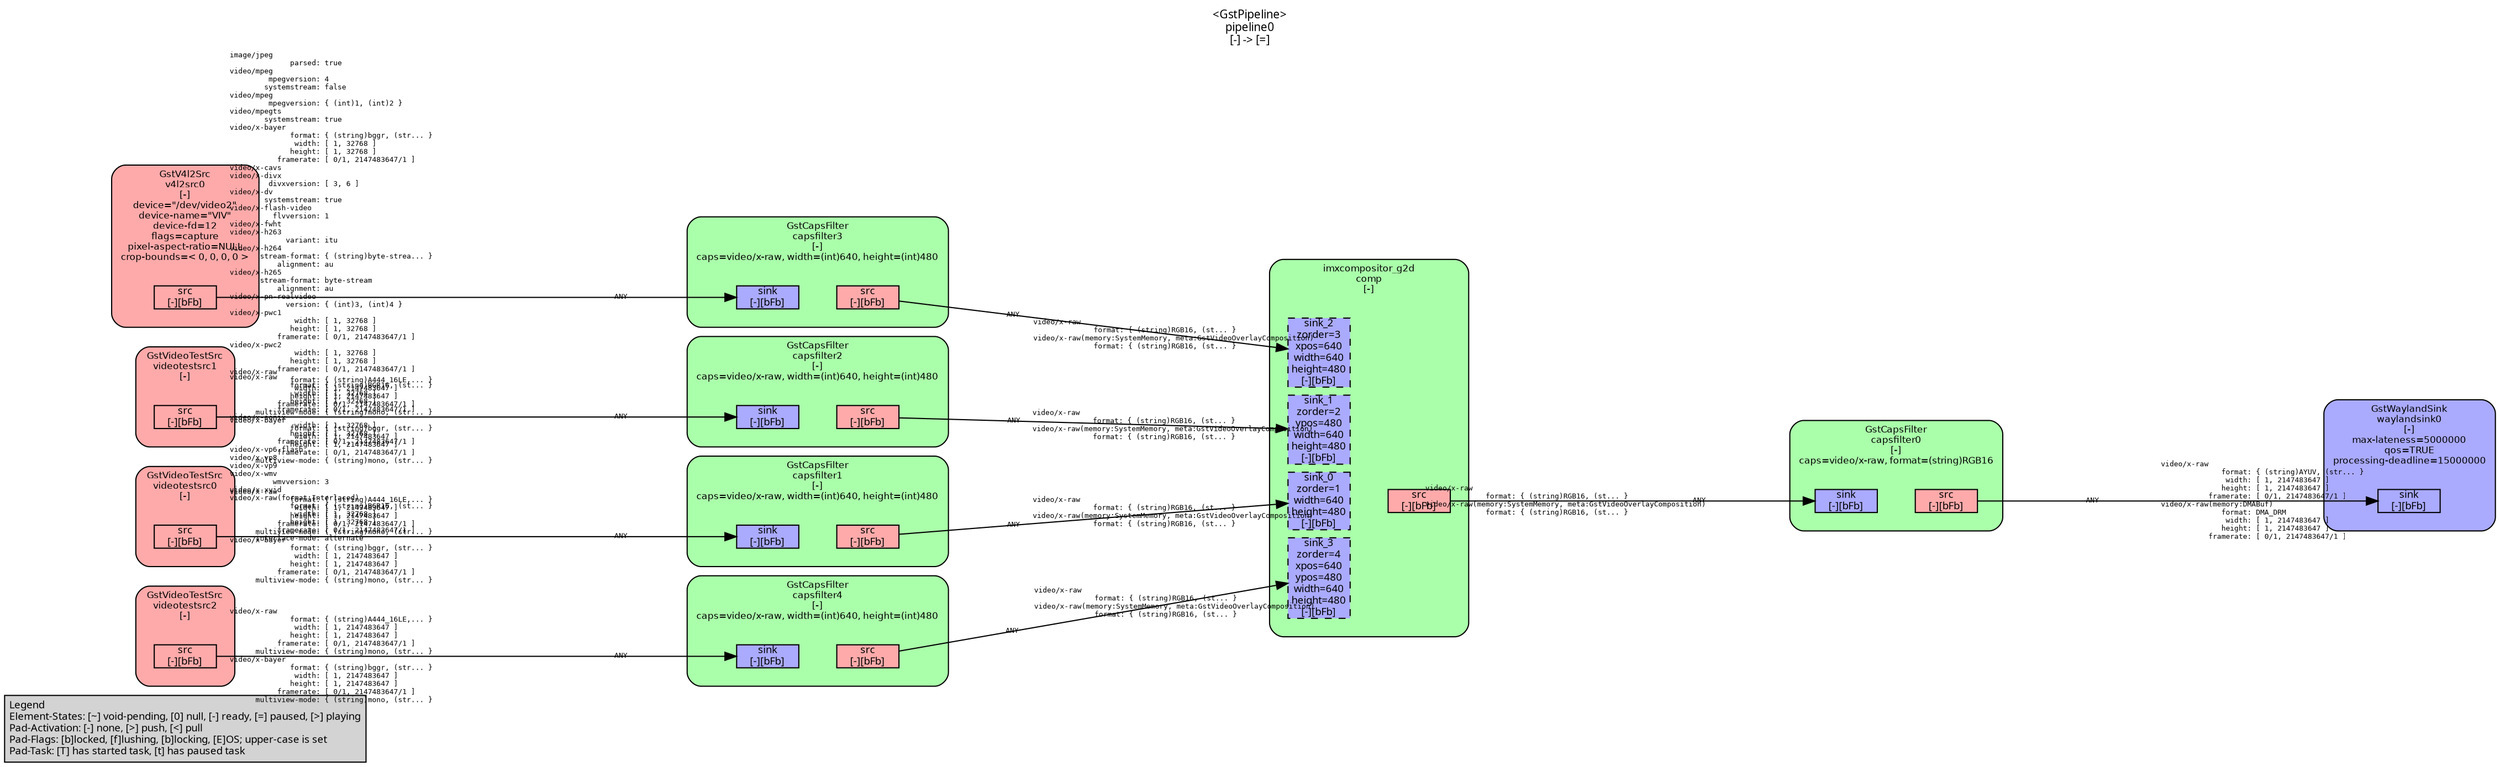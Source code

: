 digraph pipeline {
  rankdir=LR;
  fontname="sans";
  fontsize="10";
  labelloc=t;
  nodesep=.1;
  ranksep=.2;
  label="<GstPipeline>\npipeline0\n[-] -> [=]";
  node [style="filled,rounded", shape=box, fontsize="9", fontname="sans", margin="0.0,0.0"];
  edge [labelfontsize="6", fontsize="9", fontname="monospace"];
  
  legend [
    pos="0,0!",
    margin="0.05,0.05",
    style="filled",
    label="Legend\lElement-States: [~] void-pending, [0] null, [-] ready, [=] paused, [>] playing\lPad-Activation: [-] none, [>] push, [<] pull\lPad-Flags: [b]locked, [f]lushing, [b]locking, [E]OS; upper-case is set\lPad-Task: [T] has started task, [t] has paused task\l",
  ];
  subgraph cluster_capsfilter4_0xaaaaca696280 {
    fontname="Bitstream Vera Sans";
    fontsize="8";
    style="filled,rounded";
    color=black;
    label="GstCapsFilter\ncapsfilter4\n[-]\ncaps=video/x-raw, width=(int)640, height=(int)480";
    subgraph cluster_capsfilter4_0xaaaaca696280_sink {
      label="";
      style="invis";
      capsfilter4_0xaaaaca696280_sink_0xaaaaca696530 [color=black, fillcolor="#aaaaff", label="sink\n[-][bFb]", height="0.2", style="filled,solid"];
    }

    subgraph cluster_capsfilter4_0xaaaaca696280_src {
      label="";
      style="invis";
      capsfilter4_0xaaaaca696280_src_0xaaaaca696ba0 [color=black, fillcolor="#ffaaaa", label="src\n[-][bFb]", height="0.2", style="filled,solid"];
    }

    capsfilter4_0xaaaaca696280_sink_0xaaaaca696530 -> capsfilter4_0xaaaaca696280_src_0xaaaaca696ba0 [style="invis"];
    fillcolor="#aaffaa";
  }

  capsfilter4_0xaaaaca696280_src_0xaaaaca696ba0 -> comp_0xaaaaca4ea540_sink_3_0xaaaaca6d1af0 [labeldistance="10", labelangle="0", label="                                                  ", taillabel="ANY", headlabel="video/x-raw\l              format: { (string)RGB16, (st... }\lvideo/x-raw(memory:SystemMemory, meta:GstVideoOverlayComposition)\l              format: { (string)RGB16, (st... }\l"]
  subgraph cluster_capsfilter3_0xaaaaca6d0590 {
    fontname="Bitstream Vera Sans";
    fontsize="8";
    style="filled,rounded";
    color=black;
    label="GstCapsFilter\ncapsfilter3\n[-]\ncaps=video/x-raw, width=(int)640, height=(int)480";
    subgraph cluster_capsfilter3_0xaaaaca6d0590_sink {
      label="";
      style="invis";
      capsfilter3_0xaaaaca6d0590_sink_0xaaaaca695b30 [color=black, fillcolor="#aaaaff", label="sink\n[-][bFb]", height="0.2", style="filled,solid"];
    }

    subgraph cluster_capsfilter3_0xaaaaca6d0590_src {
      label="";
      style="invis";
      capsfilter3_0xaaaaca6d0590_src_0xaaaaca695e90 [color=black, fillcolor="#ffaaaa", label="src\n[-][bFb]", height="0.2", style="filled,solid"];
    }

    capsfilter3_0xaaaaca6d0590_sink_0xaaaaca695b30 -> capsfilter3_0xaaaaca6d0590_src_0xaaaaca695e90 [style="invis"];
    fillcolor="#aaffaa";
  }

  capsfilter3_0xaaaaca6d0590_src_0xaaaaca695e90 -> comp_0xaaaaca4ea540_sink_2_0xaaaaca6d1020 [labeldistance="10", labelangle="0", label="                                                  ", taillabel="ANY", headlabel="video/x-raw\l              format: { (string)RGB16, (st... }\lvideo/x-raw(memory:SystemMemory, meta:GstVideoOverlayComposition)\l              format: { (string)RGB16, (st... }\l"]
  subgraph cluster_capsfilter2_0xaaaaca697130 {
    fontname="Bitstream Vera Sans";
    fontsize="8";
    style="filled,rounded";
    color=black;
    label="GstCapsFilter\ncapsfilter2\n[-]\ncaps=video/x-raw, width=(int)640, height=(int)480";
    subgraph cluster_capsfilter2_0xaaaaca697130_sink {
      label="";
      style="invis";
      capsfilter2_0xaaaaca697130_sink_0xaaaaca697470 [color=black, fillcolor="#aaaaff", label="sink\n[-][bFb]", height="0.2", style="filled,solid"];
    }

    subgraph cluster_capsfilter2_0xaaaaca697130_src {
      label="";
      style="invis";
      capsfilter2_0xaaaaca697130_src_0xaaaaca6957d0 [color=black, fillcolor="#ffaaaa", label="src\n[-][bFb]", height="0.2", style="filled,solid"];
    }

    capsfilter2_0xaaaaca697130_sink_0xaaaaca697470 -> capsfilter2_0xaaaaca697130_src_0xaaaaca6957d0 [style="invis"];
    fillcolor="#aaffaa";
  }

  capsfilter2_0xaaaaca697130_src_0xaaaaca6957d0 -> comp_0xaaaaca4ea540_sink_1_0xaaaaca697e80 [labeldistance="10", labelangle="0", label="                                                  ", taillabel="ANY", headlabel="video/x-raw\l              format: { (string)RGB16, (st... }\lvideo/x-raw(memory:SystemMemory, meta:GstVideoOverlayComposition)\l              format: { (string)RGB16, (st... }\l"]
  subgraph cluster_capsfilter1_0xaaaaca687540 {
    fontname="Bitstream Vera Sans";
    fontsize="8";
    style="filled,rounded";
    color=black;
    label="GstCapsFilter\ncapsfilter1\n[-]\ncaps=video/x-raw, width=(int)640, height=(int)480";
    subgraph cluster_capsfilter1_0xaaaaca687540_sink {
      label="";
      style="invis";
      capsfilter1_0xaaaaca687540_sink_0xaaaaca606010 [color=black, fillcolor="#aaaaff", label="sink\n[-][bFb]", height="0.2", style="filled,solid"];
    }

    subgraph cluster_capsfilter1_0xaaaaca687540_src {
      label="";
      style="invis";
      capsfilter1_0xaaaaca687540_src_0xaaaaca6bec80 [color=black, fillcolor="#ffaaaa", label="src\n[-][bFb]", height="0.2", style="filled,solid"];
    }

    capsfilter1_0xaaaaca687540_sink_0xaaaaca606010 -> capsfilter1_0xaaaaca687540_src_0xaaaaca6bec80 [style="invis"];
    fillcolor="#aaffaa";
  }

  capsfilter1_0xaaaaca687540_src_0xaaaaca6bec80 -> comp_0xaaaaca4ea540_sink_0_0xaaaaca2b23b0 [labeldistance="10", labelangle="0", label="                                                  ", taillabel="ANY", headlabel="video/x-raw\l              format: { (string)RGB16, (st... }\lvideo/x-raw(memory:SystemMemory, meta:GstVideoOverlayComposition)\l              format: { (string)RGB16, (st... }\l"]
  subgraph cluster_capsfilter0_0xaaaaca687d10 {
    fontname="Bitstream Vera Sans";
    fontsize="8";
    style="filled,rounded";
    color=black;
    label="GstCapsFilter\ncapsfilter0\n[-]\ncaps=video/x-raw, format=(string)RGB16";
    subgraph cluster_capsfilter0_0xaaaaca687d10_sink {
      label="";
      style="invis";
      capsfilter0_0xaaaaca687d10_sink_0xaaaaca691ad0 [color=black, fillcolor="#aaaaff", label="sink\n[-][bFb]", height="0.2", style="filled,solid"];
    }

    subgraph cluster_capsfilter0_0xaaaaca687d10_src {
      label="";
      style="invis";
      capsfilter0_0xaaaaca687d10_src_0xaaaaca6c5220 [color=black, fillcolor="#ffaaaa", label="src\n[-][bFb]", height="0.2", style="filled,solid"];
    }

    capsfilter0_0xaaaaca687d10_sink_0xaaaaca691ad0 -> capsfilter0_0xaaaaca687d10_src_0xaaaaca6c5220 [style="invis"];
    fillcolor="#aaffaa";
  }

  capsfilter0_0xaaaaca687d10_src_0xaaaaca6c5220 -> waylandsink0_0xaaaaca65d3e0_sink_0xaaaaca65d910 [labeldistance="10", labelangle="0", label="                                                  ", taillabel="ANY", headlabel="video/x-raw\l              format: { (string)AYUV, (str... }\l               width: [ 1, 2147483647 ]\l              height: [ 1, 2147483647 ]\l           framerate: [ 0/1, 2147483647/1 ]\lvideo/x-raw(memory:DMABuf)\l              format: DMA_DRM\l               width: [ 1, 2147483647 ]\l              height: [ 1, 2147483647 ]\l           framerate: [ 0/1, 2147483647/1 ]\l"]
  subgraph cluster_videotestsrc2_0xaaaaca6c0ab0 {
    fontname="Bitstream Vera Sans";
    fontsize="8";
    style="filled,rounded";
    color=black;
    label="GstVideoTestSrc\nvideotestsrc2\n[-]";
    subgraph cluster_videotestsrc2_0xaaaaca6c0ab0_src {
      label="";
      style="invis";
      videotestsrc2_0xaaaaca6c0ab0_src_0xaaaaca6ce050 [color=black, fillcolor="#ffaaaa", label="src\n[-][bFb]", height="0.2", style="filled,solid"];
    }

    fillcolor="#ffaaaa";
  }

  videotestsrc2_0xaaaaca6c0ab0_src_0xaaaaca6ce050 -> capsfilter4_0xaaaaca696280_sink_0xaaaaca696530 [labeldistance="10", labelangle="0", label="                                                  ", taillabel="video/x-raw\l              format: { (string)A444_16LE,... }\l               width: [ 1, 2147483647 ]\l              height: [ 1, 2147483647 ]\l           framerate: [ 0/1, 2147483647/1 ]\l      multiview-mode: { (string)mono, (str... }\lvideo/x-bayer\l              format: { (string)bggr, (str... }\l               width: [ 1, 2147483647 ]\l              height: [ 1, 2147483647 ]\l           framerate: [ 0/1, 2147483647/1 ]\l      multiview-mode: { (string)mono, (str... }\l", headlabel="ANY"]
  subgraph cluster_v4l2src0_0xaaaaca6c2cd0 {
    fontname="Bitstream Vera Sans";
    fontsize="8";
    style="filled,rounded";
    color=black;
    label="GstV4l2Src\nv4l2src0\n[-]\ndevice=\"/dev/video2\"\ndevice-name=\"VIV\"\ndevice-fd=12\nflags=capture\npixel-aspect-ratio=NULL\ncrop-bounds=< 0, 0, 0, 0 >";
    subgraph cluster_v4l2src0_0xaaaaca6c2cd0_src {
      label="";
      style="invis";
      v4l2src0_0xaaaaca6c2cd0_src_0xaaaaca68ad80 [color=black, fillcolor="#ffaaaa", label="src\n[-][bFb]", height="0.2", style="filled,solid"];
    }

    fillcolor="#ffaaaa";
  }

  v4l2src0_0xaaaaca6c2cd0_src_0xaaaaca68ad80 -> capsfilter3_0xaaaaca6d0590_sink_0xaaaaca695b30 [labeldistance="10", labelangle="0", label="                                                  ", taillabel="image/jpeg\l              parsed: true\lvideo/mpeg\l         mpegversion: 4\l        systemstream: false\lvideo/mpeg\l         mpegversion: { (int)1, (int)2 }\lvideo/mpegts\l        systemstream: true\lvideo/x-bayer\l              format: { (string)bggr, (str... }\l               width: [ 1, 32768 ]\l              height: [ 1, 32768 ]\l           framerate: [ 0/1, 2147483647/1 ]\lvideo/x-cavs\lvideo/x-divx\l         divxversion: [ 3, 6 ]\lvideo/x-dv\l        systemstream: true\lvideo/x-flash-video\l          flvversion: 1\lvideo/x-fwht\lvideo/x-h263\l             variant: itu\lvideo/x-h264\l       stream-format: { (string)byte-strea... }\l           alignment: au\lvideo/x-h265\l       stream-format: byte-stream\l           alignment: au\lvideo/x-pn-realvideo\l             version: { (int)3, (int)4 }\lvideo/x-pwc1\l               width: [ 1, 32768 ]\l              height: [ 1, 32768 ]\l           framerate: [ 0/1, 2147483647/1 ]\lvideo/x-pwc2\l               width: [ 1, 32768 ]\l              height: [ 1, 32768 ]\l           framerate: [ 0/1, 2147483647/1 ]\lvideo/x-raw\l              format: { (string)BGR16, (st... }\l               width: [ 1, 32768 ]\l              height: [ 1, 32768 ]\l           framerate: [ 0/1, 2147483647/1 ]\lvideo/x-sonix\l               width: [ 1, 32768 ]\l              height: [ 1, 32768 ]\l           framerate: [ 0/1, 2147483647/1 ]\lvideo/x-vp6-flash\lvideo/x-vp8\lvideo/x-vp9\lvideo/x-wmv\l          wmvversion: 3\lvideo/x-xvid\lvideo/x-raw(format:Interlaced)\l              format: { (string)BGR16, (st... }\l               width: [ 1, 32768 ]\l              height: [ 1, 32768 ]\l           framerate: [ 0/1, 2147483647/1 ]\l      interlace-mode: alternate\l", headlabel="ANY"]
  subgraph cluster_videotestsrc1_0xaaaaca6831c0 {
    fontname="Bitstream Vera Sans";
    fontsize="8";
    style="filled,rounded";
    color=black;
    label="GstVideoTestSrc\nvideotestsrc1\n[-]";
    subgraph cluster_videotestsrc1_0xaaaaca6831c0_src {
      label="";
      style="invis";
      videotestsrc1_0xaaaaca6831c0_src_0xaaaaca683640 [color=black, fillcolor="#ffaaaa", label="src\n[-][bFb]", height="0.2", style="filled,solid"];
    }

    fillcolor="#ffaaaa";
  }

  videotestsrc1_0xaaaaca6831c0_src_0xaaaaca683640 -> capsfilter2_0xaaaaca697130_sink_0xaaaaca697470 [labeldistance="10", labelangle="0", label="                                                  ", taillabel="video/x-raw\l              format: { (string)A444_16LE,... }\l               width: [ 1, 2147483647 ]\l              height: [ 1, 2147483647 ]\l           framerate: [ 0/1, 2147483647/1 ]\l      multiview-mode: { (string)mono, (str... }\lvideo/x-bayer\l              format: { (string)bggr, (str... }\l               width: [ 1, 2147483647 ]\l              height: [ 1, 2147483647 ]\l           framerate: [ 0/1, 2147483647/1 ]\l      multiview-mode: { (string)mono, (str... }\l", headlabel="ANY"]
  subgraph cluster_videotestsrc0_0xaaaaca3193c0 {
    fontname="Bitstream Vera Sans";
    fontsize="8";
    style="filled,rounded";
    color=black;
    label="GstVideoTestSrc\nvideotestsrc0\n[-]";
    subgraph cluster_videotestsrc0_0xaaaaca3193c0_src {
      label="";
      style="invis";
      videotestsrc0_0xaaaaca3193c0_src_0xaaaaca2b7da0 [color=black, fillcolor="#ffaaaa", label="src\n[-][bFb]", height="0.2", style="filled,solid"];
    }

    fillcolor="#ffaaaa";
  }

  videotestsrc0_0xaaaaca3193c0_src_0xaaaaca2b7da0 -> capsfilter1_0xaaaaca687540_sink_0xaaaaca606010 [labeldistance="10", labelangle="0", label="                                                  ", taillabel="video/x-raw\l              format: { (string)A444_16LE,... }\l               width: [ 1, 2147483647 ]\l              height: [ 1, 2147483647 ]\l           framerate: [ 0/1, 2147483647/1 ]\l      multiview-mode: { (string)mono, (str... }\lvideo/x-bayer\l              format: { (string)bggr, (str... }\l               width: [ 1, 2147483647 ]\l              height: [ 1, 2147483647 ]\l           framerate: [ 0/1, 2147483647/1 ]\l      multiview-mode: { (string)mono, (str... }\l", headlabel="ANY"]
  subgraph cluster_waylandsink0_0xaaaaca65d3e0 {
    fontname="Bitstream Vera Sans";
    fontsize="8";
    style="filled,rounded";
    color=black;
    label="GstWaylandSink\nwaylandsink0\n[-]\nmax-lateness=5000000\nqos=TRUE\nprocessing-deadline=15000000";
    subgraph cluster_waylandsink0_0xaaaaca65d3e0_sink {
      label="";
      style="invis";
      waylandsink0_0xaaaaca65d3e0_sink_0xaaaaca65d910 [color=black, fillcolor="#aaaaff", label="sink\n[-][bFb]", height="0.2", style="filled,solid"];
    }

    fillcolor="#aaaaff";
  }

  subgraph cluster_comp_0xaaaaca4ea540 {
    fontname="Bitstream Vera Sans";
    fontsize="8";
    style="filled,rounded";
    color=black;
    label="imxcompositor_g2d\ncomp\n[-]";
    subgraph cluster_comp_0xaaaaca4ea540_sink {
      label="";
      style="invis";
      comp_0xaaaaca4ea540_sink_0_0xaaaaca2b23b0 [color=black, fillcolor="#aaaaff", label="sink_0\nzorder=1\nwidth=640\nheight=480\n[-][bFb]", height="0.2", style="filled,dashed"];
      comp_0xaaaaca4ea540_sink_1_0xaaaaca697e80 [color=black, fillcolor="#aaaaff", label="sink_1\nzorder=2\nypos=480\nwidth=640\nheight=480\n[-][bFb]", height="0.2", style="filled,dashed"];
      comp_0xaaaaca4ea540_sink_2_0xaaaaca6d1020 [color=black, fillcolor="#aaaaff", label="sink_2\nzorder=3\nxpos=640\nwidth=640\nheight=480\n[-][bFb]", height="0.2", style="filled,dashed"];
      comp_0xaaaaca4ea540_sink_3_0xaaaaca6d1af0 [color=black, fillcolor="#aaaaff", label="sink_3\nzorder=4\nxpos=640\nypos=480\nwidth=640\nheight=480\n[-][bFb]", height="0.2", style="filled,dashed"];
    }

    subgraph cluster_comp_0xaaaaca4ea540_src {
      label="";
      style="invis";
      comp_0xaaaaca4ea540_src_0xaaaaca4eaa30 [color=black, fillcolor="#ffaaaa", label="src\n[-][bFb]", height="0.2", style="filled,solid"];
    }

    comp_0xaaaaca4ea540_sink_0_0xaaaaca2b23b0 -> comp_0xaaaaca4ea540_src_0xaaaaca4eaa30 [style="invis"];
    fillcolor="#aaffaa";
  }

  comp_0xaaaaca4ea540_src_0xaaaaca4eaa30 -> capsfilter0_0xaaaaca687d10_sink_0xaaaaca691ad0 [labeldistance="10", labelangle="0", label="                                                  ", taillabel="video/x-raw\l              format: { (string)RGB16, (st... }\lvideo/x-raw(memory:SystemMemory, meta:GstVideoOverlayComposition)\l              format: { (string)RGB16, (st... }\l", headlabel="ANY"]
}

